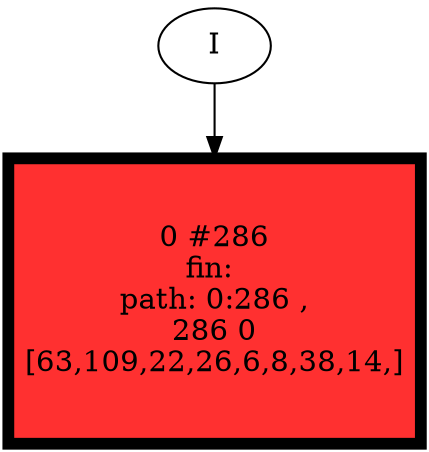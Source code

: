 // produced with flexfringe // 
digraph DFA {
	0 [label="root" shape=box];
		I -> 0;
	0 [ label="0 #286
fin: 
 path: 0:286 , 
286 0
[63,109,22,26,6,8,38,14,]" , style=filled, fillcolor="firebrick1", width=1.89604, height=1.89604, penwidth=5.65948];
}
